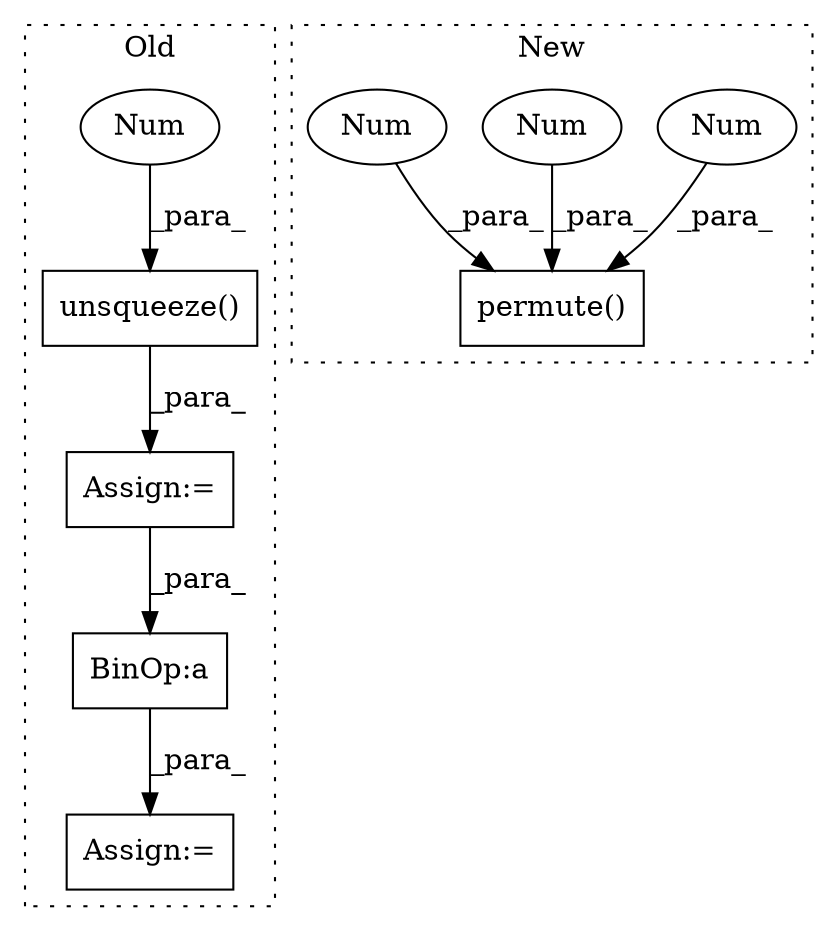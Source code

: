 digraph G {
subgraph cluster0 {
1 [label="unsqueeze()" a="75" s="4289,4302" l="12,1" shape="box"];
6 [label="Num" a="76" s="4301" l="1" shape="ellipse"];
7 [label="Assign:=" a="68" s="4414" l="3" shape="box"];
8 [label="BinOp:a" a="82" s="4399" l="3" shape="box"];
9 [label="Assign:=" a="68" s="4286" l="3" shape="box"];
label = "Old";
style="dotted";
}
subgraph cluster1 {
2 [label="permute()" a="75" s="2585,2613" l="21,1" shape="box"];
3 [label="Num" a="76" s="2606" l="1" shape="ellipse"];
4 [label="Num" a="76" s="2612" l="1" shape="ellipse"];
5 [label="Num" a="76" s="2609" l="1" shape="ellipse"];
label = "New";
style="dotted";
}
1 -> 9 [label="_para_"];
3 -> 2 [label="_para_"];
4 -> 2 [label="_para_"];
5 -> 2 [label="_para_"];
6 -> 1 [label="_para_"];
8 -> 7 [label="_para_"];
9 -> 8 [label="_para_"];
}